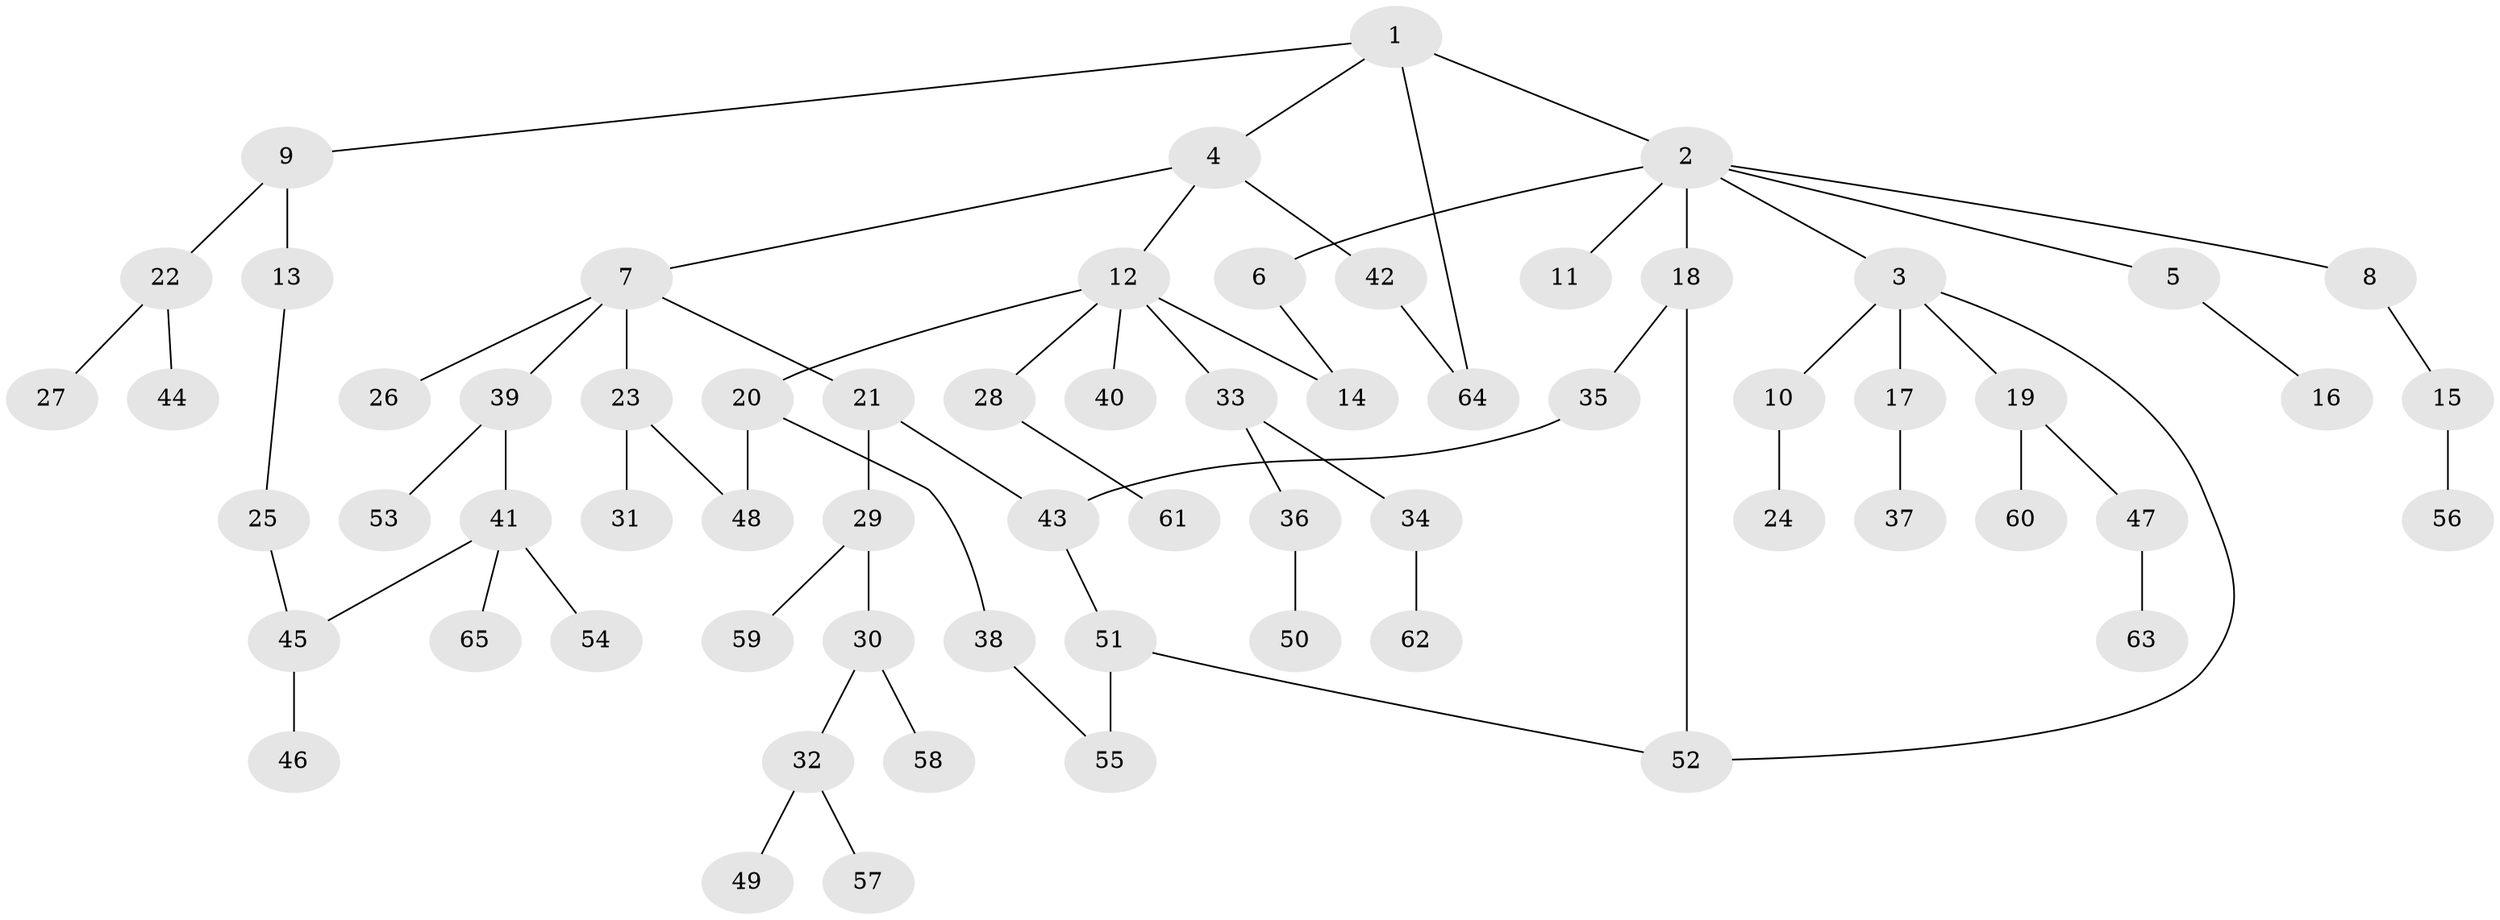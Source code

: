 // coarse degree distribution, {13: 0.03125, 4: 0.0625, 2: 0.1875, 1: 0.5, 5: 0.0625, 3: 0.15625}
// Generated by graph-tools (version 1.1) at 2025/17/03/04/25 18:17:11]
// undirected, 65 vertices, 72 edges
graph export_dot {
graph [start="1"]
  node [color=gray90,style=filled];
  1;
  2;
  3;
  4;
  5;
  6;
  7;
  8;
  9;
  10;
  11;
  12;
  13;
  14;
  15;
  16;
  17;
  18;
  19;
  20;
  21;
  22;
  23;
  24;
  25;
  26;
  27;
  28;
  29;
  30;
  31;
  32;
  33;
  34;
  35;
  36;
  37;
  38;
  39;
  40;
  41;
  42;
  43;
  44;
  45;
  46;
  47;
  48;
  49;
  50;
  51;
  52;
  53;
  54;
  55;
  56;
  57;
  58;
  59;
  60;
  61;
  62;
  63;
  64;
  65;
  1 -- 2;
  1 -- 4;
  1 -- 9;
  1 -- 64;
  2 -- 3;
  2 -- 5;
  2 -- 6;
  2 -- 8;
  2 -- 11;
  2 -- 18;
  3 -- 10;
  3 -- 17;
  3 -- 19;
  3 -- 52;
  4 -- 7;
  4 -- 12;
  4 -- 42;
  5 -- 16;
  6 -- 14;
  7 -- 21;
  7 -- 23;
  7 -- 26;
  7 -- 39;
  8 -- 15;
  9 -- 13;
  9 -- 22;
  10 -- 24;
  12 -- 14;
  12 -- 20;
  12 -- 28;
  12 -- 33;
  12 -- 40;
  13 -- 25;
  15 -- 56;
  17 -- 37;
  18 -- 35;
  18 -- 52;
  19 -- 47;
  19 -- 60;
  20 -- 38;
  20 -- 48;
  21 -- 29;
  21 -- 43;
  22 -- 27;
  22 -- 44;
  23 -- 31;
  23 -- 48;
  25 -- 45;
  28 -- 61;
  29 -- 30;
  29 -- 59;
  30 -- 32;
  30 -- 58;
  32 -- 49;
  32 -- 57;
  33 -- 34;
  33 -- 36;
  34 -- 62;
  35 -- 43;
  36 -- 50;
  38 -- 55;
  39 -- 41;
  39 -- 53;
  41 -- 45;
  41 -- 54;
  41 -- 65;
  42 -- 64;
  43 -- 51;
  45 -- 46;
  47 -- 63;
  51 -- 52;
  51 -- 55;
}

